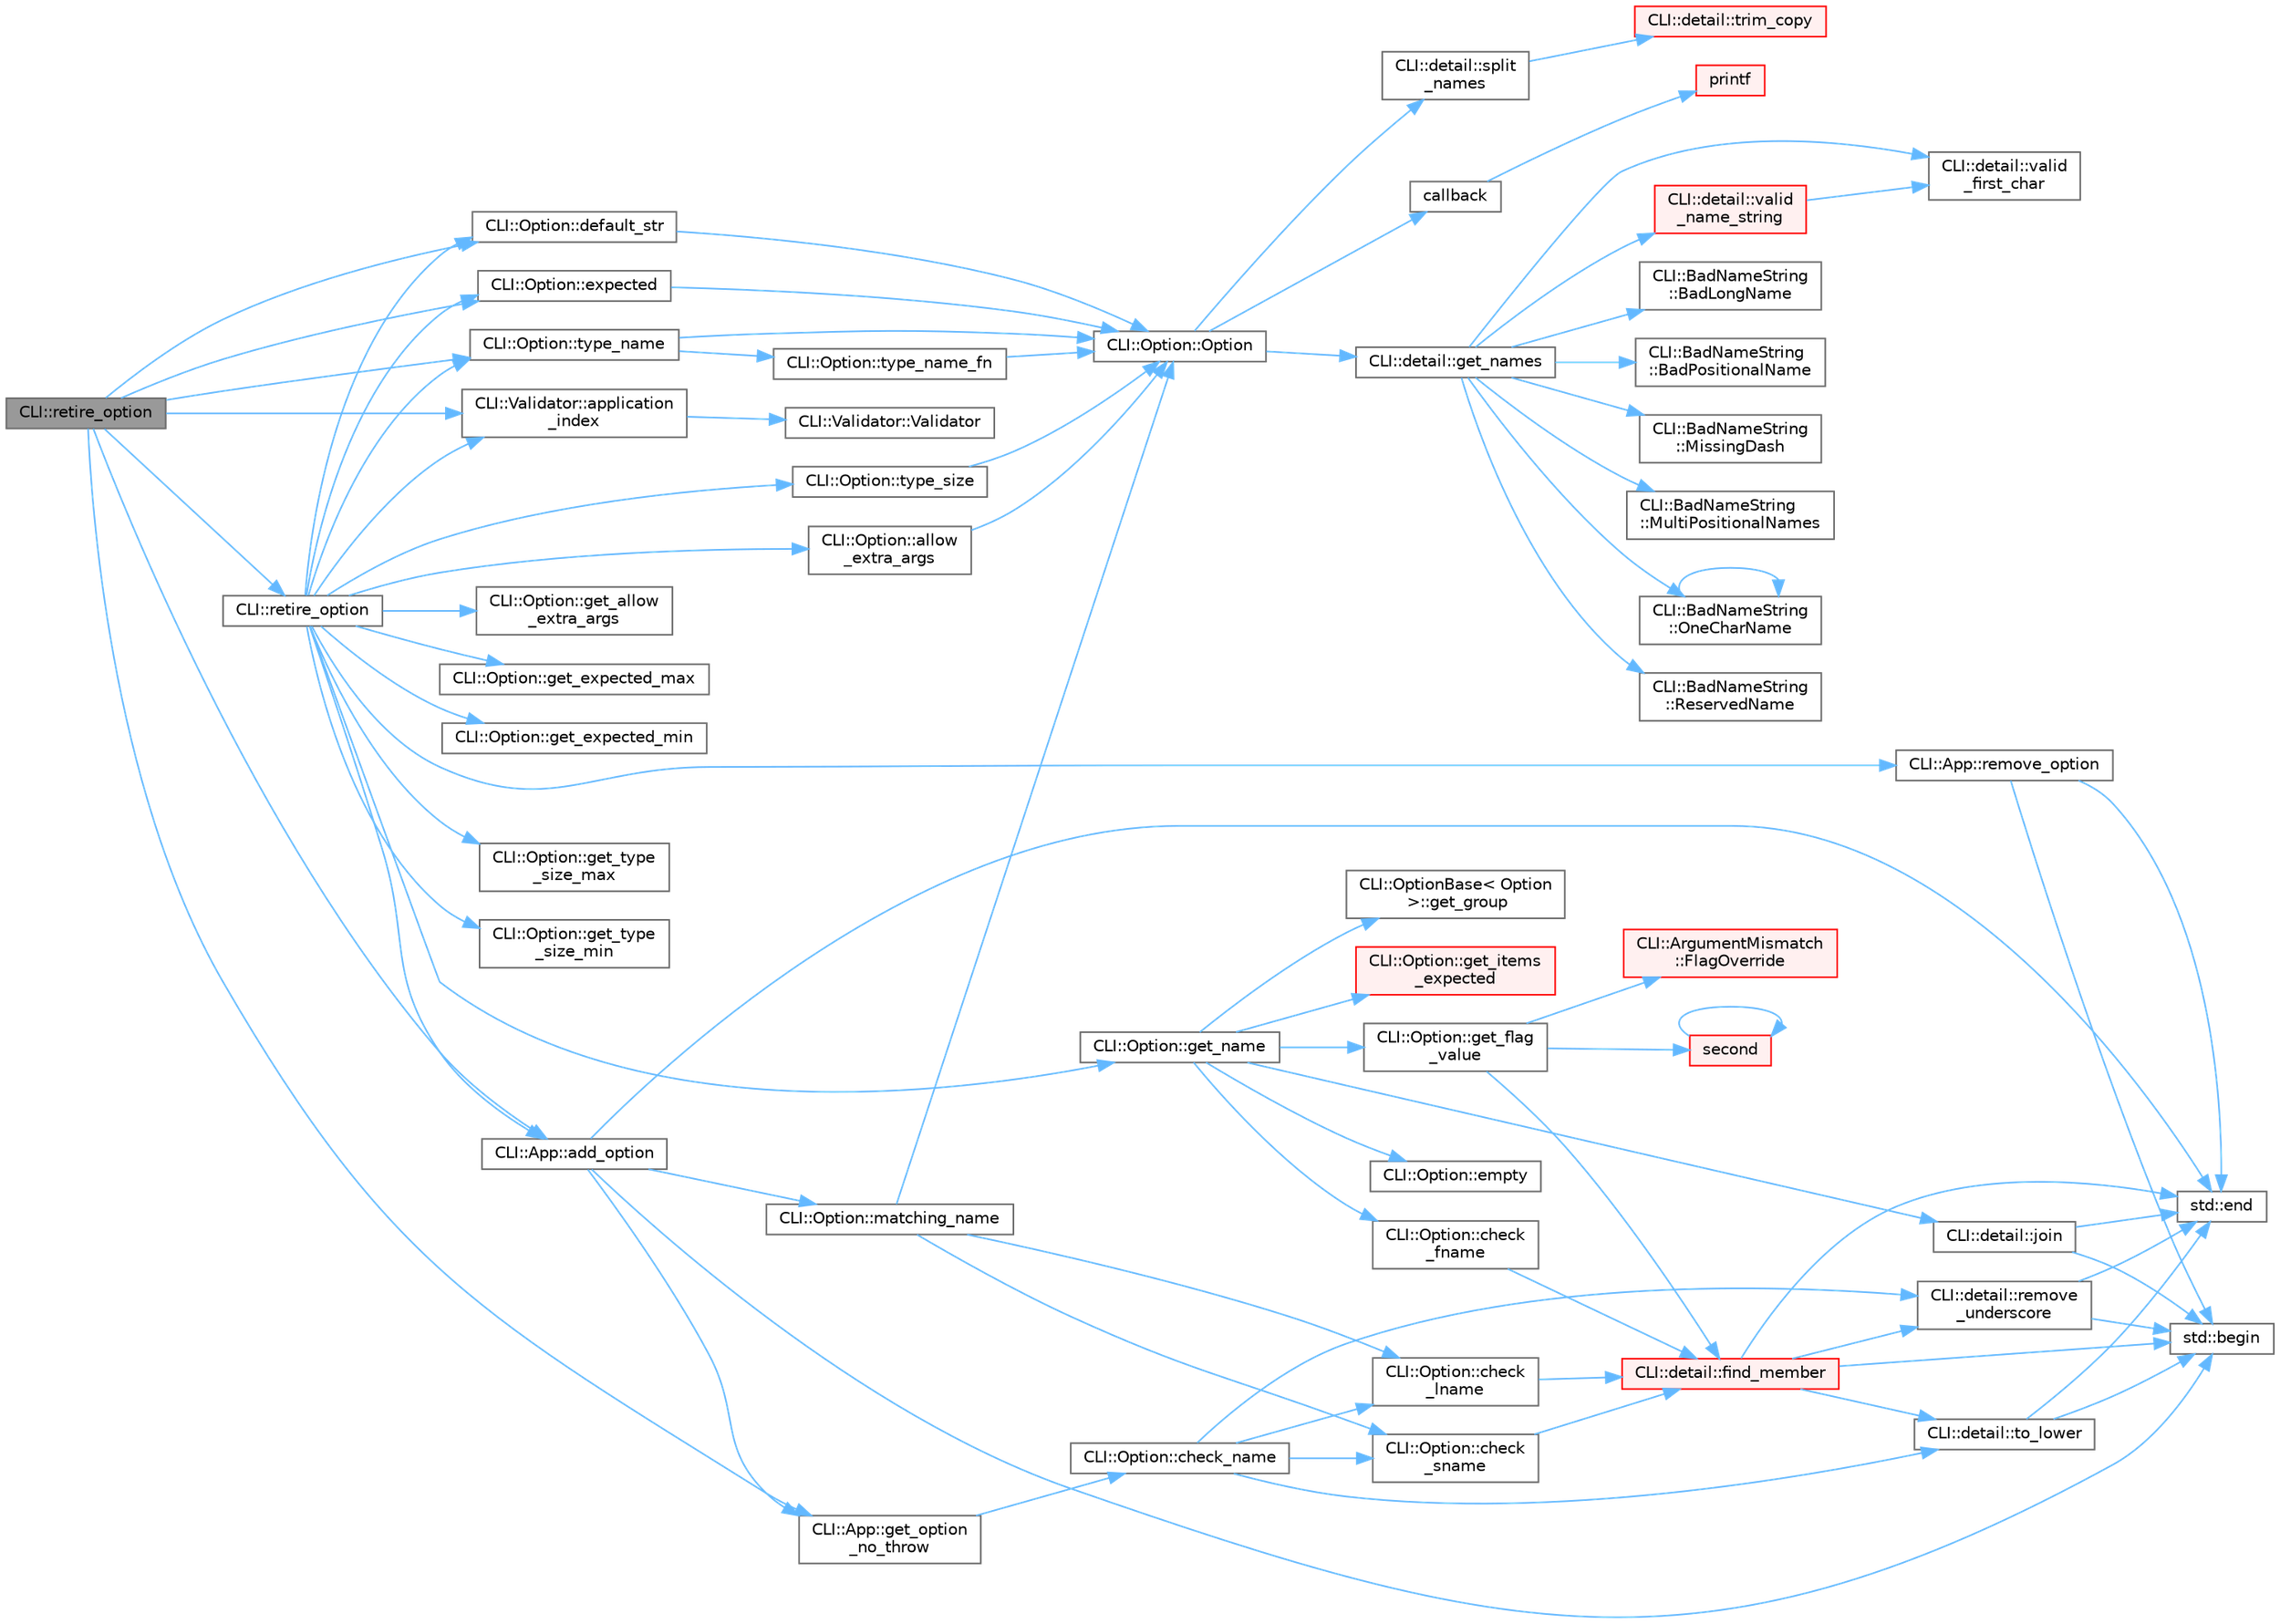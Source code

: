 digraph "CLI::retire_option"
{
 // LATEX_PDF_SIZE
  bgcolor="transparent";
  edge [fontname=Helvetica,fontsize=10,labelfontname=Helvetica,labelfontsize=10];
  node [fontname=Helvetica,fontsize=10,shape=box,height=0.2,width=0.4];
  rankdir="LR";
  Node1 [id="Node000001",label="CLI::retire_option",height=0.2,width=0.4,color="gray40", fillcolor="grey60", style="filled", fontcolor="black",tooltip="Helper function to mark an option as retired"];
  Node1 -> Node2 [id="edge1_Node000001_Node000002",color="steelblue1",style="solid",tooltip=" "];
  Node2 [id="Node000002",label="CLI::App::add_option",height=0.2,width=0.4,color="grey40", fillcolor="white", style="filled",URL="$class_c_l_i_1_1_app.html#adb68306d25a26400399d11efe7211dc4",tooltip=" "];
  Node2 -> Node3 [id="edge2_Node000002_Node000003",color="steelblue1",style="solid",tooltip=" "];
  Node3 [id="Node000003",label="std::begin",height=0.2,width=0.4,color="grey40", fillcolor="white", style="filled",URL="$namespacestd.html#aec76fc52a775d29bc4058c8e1405045a",tooltip=" "];
  Node2 -> Node4 [id="edge3_Node000002_Node000004",color="steelblue1",style="solid",tooltip=" "];
  Node4 [id="Node000004",label="std::end",height=0.2,width=0.4,color="grey40", fillcolor="white", style="filled",URL="$namespacestd.html#a35f71a4c49ddf38bb590177e3a4b2598",tooltip=" "];
  Node2 -> Node5 [id="edge4_Node000002_Node000005",color="steelblue1",style="solid",tooltip=" "];
  Node5 [id="Node000005",label="CLI::App::get_option\l_no_throw",height=0.2,width=0.4,color="grey40", fillcolor="white", style="filled",URL="$class_c_l_i_1_1_app.html#a029d50d6fdfde25e7f3e94ef2e525ccc",tooltip="Get an option by name (noexcept non-const version)"];
  Node5 -> Node6 [id="edge5_Node000005_Node000006",color="steelblue1",style="solid",tooltip=" "];
  Node6 [id="Node000006",label="CLI::Option::check_name",height=0.2,width=0.4,color="grey40", fillcolor="white", style="filled",URL="$class_c_l_i_1_1_option.html#a1f9eda27ddb1b2d520e29724d550f6a0",tooltip="Check a name. Requires \"-\" or \"--\" for short / long, supports positional name"];
  Node6 -> Node7 [id="edge6_Node000006_Node000007",color="steelblue1",style="solid",tooltip=" "];
  Node7 [id="Node000007",label="CLI::Option::check\l_lname",height=0.2,width=0.4,color="grey40", fillcolor="white", style="filled",URL="$class_c_l_i_1_1_option.html#a6e970efc39aa4984b9bb797d071ce34a",tooltip="Requires \"--\" to be removed from string"];
  Node7 -> Node8 [id="edge7_Node000007_Node000008",color="steelblue1",style="solid",tooltip=" "];
  Node8 [id="Node000008",label="CLI::detail::find_member",height=0.2,width=0.4,color="red", fillcolor="#FFF0F0", style="filled",URL="$namespace_c_l_i_1_1detail.html#ac94be0722dce2c7ff522ebc3fb80e33d",tooltip="Check if a string is a member of a list of strings and optionally ignore case or ignore underscores"];
  Node8 -> Node3 [id="edge8_Node000008_Node000003",color="steelblue1",style="solid",tooltip=" "];
  Node8 -> Node4 [id="edge9_Node000008_Node000004",color="steelblue1",style="solid",tooltip=" "];
  Node8 -> Node12 [id="edge10_Node000008_Node000012",color="steelblue1",style="solid",tooltip=" "];
  Node12 [id="Node000012",label="CLI::detail::remove\l_underscore",height=0.2,width=0.4,color="grey40", fillcolor="white", style="filled",URL="$namespace_c_l_i_1_1detail.html#a5359a7a0e33366a12e15523b100f591a",tooltip="remove underscores from a string"];
  Node12 -> Node3 [id="edge11_Node000012_Node000003",color="steelblue1",style="solid",tooltip=" "];
  Node12 -> Node4 [id="edge12_Node000012_Node000004",color="steelblue1",style="solid",tooltip=" "];
  Node8 -> Node10 [id="edge13_Node000008_Node000010",color="steelblue1",style="solid",tooltip=" "];
  Node10 [id="Node000010",label="CLI::detail::to_lower",height=0.2,width=0.4,color="grey40", fillcolor="white", style="filled",URL="$namespace_c_l_i_1_1detail.html#ae83709ec148057ec53df4383645727e9",tooltip="Return a lower case version of a string"];
  Node10 -> Node3 [id="edge14_Node000010_Node000003",color="steelblue1",style="solid",tooltip=" "];
  Node10 -> Node4 [id="edge15_Node000010_Node000004",color="steelblue1",style="solid",tooltip=" "];
  Node6 -> Node13 [id="edge16_Node000006_Node000013",color="steelblue1",style="solid",tooltip=" "];
  Node13 [id="Node000013",label="CLI::Option::check\l_sname",height=0.2,width=0.4,color="grey40", fillcolor="white", style="filled",URL="$class_c_l_i_1_1_option.html#a46e7395f6a8a720e4305aea2edb4aa7b",tooltip="Requires \"-\" to be removed from string"];
  Node13 -> Node8 [id="edge17_Node000013_Node000008",color="steelblue1",style="solid",tooltip=" "];
  Node6 -> Node12 [id="edge18_Node000006_Node000012",color="steelblue1",style="solid",tooltip=" "];
  Node6 -> Node10 [id="edge19_Node000006_Node000010",color="steelblue1",style="solid",tooltip=" "];
  Node2 -> Node14 [id="edge20_Node000002_Node000014",color="steelblue1",style="solid",tooltip=" "];
  Node14 [id="Node000014",label="CLI::Option::matching_name",height=0.2,width=0.4,color="grey40", fillcolor="white", style="filled",URL="$class_c_l_i_1_1_option.html#a67b1e51f9f873b265dac8122746fc2d7",tooltip="If options share any of the same names, find it"];
  Node14 -> Node7 [id="edge21_Node000014_Node000007",color="steelblue1",style="solid",tooltip=" "];
  Node14 -> Node13 [id="edge22_Node000014_Node000013",color="steelblue1",style="solid",tooltip=" "];
  Node14 -> Node15 [id="edge23_Node000014_Node000015",color="steelblue1",style="solid",tooltip=" "];
  Node15 [id="Node000015",label="CLI::Option::Option",height=0.2,width=0.4,color="grey40", fillcolor="white", style="filled",URL="$class_c_l_i_1_1_option.html#a577e99d3ea33598b4dc3605f544d14fc",tooltip="Making an option by hand is not defined, it must be made by the App class"];
  Node15 -> Node16 [id="edge24_Node000015_Node000016",color="steelblue1",style="solid",tooltip=" "];
  Node16 [id="Node000016",label="callback",height=0.2,width=0.4,color="grey40", fillcolor="white", style="filled",URL="$external_2spine-runtimes_2spine-sfml_2c_2example_2main_8cpp.html#a2f27b7fc84a39cace84d90f62a8d4c8e",tooltip=" "];
  Node16 -> Node17 [id="edge25_Node000016_Node000017",color="steelblue1",style="solid",tooltip=" "];
  Node17 [id="Node000017",label="printf",height=0.2,width=0.4,color="red", fillcolor="#FFF0F0", style="filled",URL="$printf_8h.html#aee3ed3a831f25f07e7be3919fff2203a",tooltip=" "];
  Node15 -> Node48 [id="edge26_Node000015_Node000048",color="steelblue1",style="solid",tooltip=" "];
  Node48 [id="Node000048",label="CLI::detail::get_names",height=0.2,width=0.4,color="grey40", fillcolor="white", style="filled",URL="$namespace_c_l_i_1_1detail.html#a6c9c870c5f7cd261e7363cb862634a3a",tooltip="Get a vector of short names, one of long names, and a single name"];
  Node48 -> Node49 [id="edge27_Node000048_Node000049",color="steelblue1",style="solid",tooltip=" "];
  Node49 [id="Node000049",label="CLI::BadNameString\l::BadLongName",height=0.2,width=0.4,color="grey40", fillcolor="white", style="filled",URL="$class_c_l_i_1_1_bad_name_string.html#a4c84dfdba8d943ad494daead50c9097d",tooltip=" "];
  Node48 -> Node50 [id="edge28_Node000048_Node000050",color="steelblue1",style="solid",tooltip=" "];
  Node50 [id="Node000050",label="CLI::BadNameString\l::BadPositionalName",height=0.2,width=0.4,color="grey40", fillcolor="white", style="filled",URL="$class_c_l_i_1_1_bad_name_string.html#a6dd4927b244bb94d306c805f87f47e4b",tooltip=" "];
  Node48 -> Node51 [id="edge29_Node000048_Node000051",color="steelblue1",style="solid",tooltip=" "];
  Node51 [id="Node000051",label="CLI::BadNameString\l::MissingDash",height=0.2,width=0.4,color="grey40", fillcolor="white", style="filled",URL="$class_c_l_i_1_1_bad_name_string.html#a17d7fdda9def1c79a9b86d04cfd35f75",tooltip=" "];
  Node48 -> Node52 [id="edge30_Node000048_Node000052",color="steelblue1",style="solid",tooltip=" "];
  Node52 [id="Node000052",label="CLI::BadNameString\l::MultiPositionalNames",height=0.2,width=0.4,color="grey40", fillcolor="white", style="filled",URL="$class_c_l_i_1_1_bad_name_string.html#ac798ab322c49c3f922e325d269070c38",tooltip=" "];
  Node48 -> Node53 [id="edge31_Node000048_Node000053",color="steelblue1",style="solid",tooltip=" "];
  Node53 [id="Node000053",label="CLI::BadNameString\l::OneCharName",height=0.2,width=0.4,color="grey40", fillcolor="white", style="filled",URL="$class_c_l_i_1_1_bad_name_string.html#a5c63c850d783ad2b132085266269bcdc",tooltip=" "];
  Node53 -> Node53 [id="edge32_Node000053_Node000053",color="steelblue1",style="solid",tooltip=" "];
  Node48 -> Node54 [id="edge33_Node000048_Node000054",color="steelblue1",style="solid",tooltip=" "];
  Node54 [id="Node000054",label="CLI::BadNameString\l::ReservedName",height=0.2,width=0.4,color="grey40", fillcolor="white", style="filled",URL="$class_c_l_i_1_1_bad_name_string.html#aa0fef0fbc4ab0a29a839eb98e2ee6740",tooltip=" "];
  Node48 -> Node55 [id="edge34_Node000048_Node000055",color="steelblue1",style="solid",tooltip=" "];
  Node55 [id="Node000055",label="CLI::detail::valid\l_first_char",height=0.2,width=0.4,color="grey40", fillcolor="white", style="filled",URL="$namespace_c_l_i_1_1detail.html#a3a05d1129df69e88135e178137b1fd89",tooltip=" "];
  Node48 -> Node56 [id="edge35_Node000048_Node000056",color="steelblue1",style="solid",tooltip=" "];
  Node56 [id="Node000056",label="CLI::detail::valid\l_name_string",height=0.2,width=0.4,color="red", fillcolor="#FFF0F0", style="filled",URL="$namespace_c_l_i_1_1detail.html#ad3018ff84d2bb41b5cb5ec0efaebbeae",tooltip="Verify an option/subcommand name"];
  Node56 -> Node55 [id="edge36_Node000056_Node000055",color="steelblue1",style="solid",tooltip=" "];
  Node15 -> Node59 [id="edge37_Node000015_Node000059",color="steelblue1",style="solid",tooltip=" "];
  Node59 [id="Node000059",label="CLI::detail::split\l_names",height=0.2,width=0.4,color="grey40", fillcolor="white", style="filled",URL="$namespace_c_l_i_1_1detail.html#ac8a8403ca4cfb40e30979111083c0c1c",tooltip=" "];
  Node59 -> Node60 [id="edge38_Node000059_Node000060",color="steelblue1",style="solid",tooltip=" "];
  Node60 [id="Node000060",label="CLI::detail::trim_copy",height=0.2,width=0.4,color="red", fillcolor="#FFF0F0", style="filled",URL="$namespace_c_l_i_1_1detail.html#a5c7b00a328b3b2da564794081646c251",tooltip="Make a copy of the string and then trim it"];
  Node1 -> Node64 [id="edge39_Node000001_Node000064",color="steelblue1",style="solid",tooltip=" "];
  Node64 [id="Node000064",label="CLI::Validator::application\l_index",height=0.2,width=0.4,color="grey40", fillcolor="white", style="filled",URL="$class_c_l_i_1_1_validator.html#ae24fb3eedf62301b733b3a20d2b93757",tooltip="Specify the application index of a validator"];
  Node64 -> Node65 [id="edge40_Node000064_Node000065",color="steelblue1",style="solid",tooltip=" "];
  Node65 [id="Node000065",label="CLI::Validator::Validator",height=0.2,width=0.4,color="grey40", fillcolor="white", style="filled",URL="$class_c_l_i_1_1_validator.html#a8d286010aa97e8cbe805d1479834b6a1",tooltip=" "];
  Node1 -> Node66 [id="edge41_Node000001_Node000066",color="steelblue1",style="solid",tooltip=" "];
  Node66 [id="Node000066",label="CLI::Option::default_str",height=0.2,width=0.4,color="grey40", fillcolor="white", style="filled",URL="$class_c_l_i_1_1_option.html#ac742a336add6ee44ce61dc3dd196fd23",tooltip="Set the default value string representation (does not change the contained value)"];
  Node66 -> Node15 [id="edge42_Node000066_Node000015",color="steelblue1",style="solid",tooltip=" "];
  Node1 -> Node67 [id="edge43_Node000001_Node000067",color="steelblue1",style="solid",tooltip=" "];
  Node67 [id="Node000067",label="CLI::Option::expected",height=0.2,width=0.4,color="grey40", fillcolor="white", style="filled",URL="$class_c_l_i_1_1_option.html#a0b7cf6e62c1800a53ad314772eef6ed1",tooltip="Set the number of expected arguments"];
  Node67 -> Node15 [id="edge44_Node000067_Node000015",color="steelblue1",style="solid",tooltip=" "];
  Node1 -> Node5 [id="edge45_Node000001_Node000005",color="steelblue1",style="solid",tooltip=" "];
  Node1 -> Node68 [id="edge46_Node000001_Node000068",color="steelblue1",style="solid",tooltip=" "];
  Node68 [id="Node000068",label="CLI::retire_option",height=0.2,width=0.4,color="grey40", fillcolor="white", style="filled",URL="$namespace_c_l_i.html#a84edecf0b4d0e45e81b20c19e6c097ed",tooltip="Helper function to mark an option as retired"];
  Node68 -> Node2 [id="edge47_Node000068_Node000002",color="steelblue1",style="solid",tooltip=" "];
  Node68 -> Node69 [id="edge48_Node000068_Node000069",color="steelblue1",style="solid",tooltip=" "];
  Node69 [id="Node000069",label="CLI::Option::allow\l_extra_args",height=0.2,width=0.4,color="grey40", fillcolor="white", style="filled",URL="$class_c_l_i_1_1_option.html#a83302957a61e4bd7e5f21c552b39edb5",tooltip=" "];
  Node69 -> Node15 [id="edge49_Node000069_Node000015",color="steelblue1",style="solid",tooltip=" "];
  Node68 -> Node64 [id="edge50_Node000068_Node000064",color="steelblue1",style="solid",tooltip=" "];
  Node68 -> Node66 [id="edge51_Node000068_Node000066",color="steelblue1",style="solid",tooltip=" "];
  Node68 -> Node67 [id="edge52_Node000068_Node000067",color="steelblue1",style="solid",tooltip=" "];
  Node68 -> Node70 [id="edge53_Node000068_Node000070",color="steelblue1",style="solid",tooltip=" "];
  Node70 [id="Node000070",label="CLI::Option::get_allow\l_extra_args",height=0.2,width=0.4,color="grey40", fillcolor="white", style="filled",URL="$class_c_l_i_1_1_option.html#acf81df108f7fa668b63f5f36edf6a647",tooltip="Get the current value of allow extra args"];
  Node68 -> Node71 [id="edge54_Node000068_Node000071",color="steelblue1",style="solid",tooltip=" "];
  Node71 [id="Node000071",label="CLI::Option::get_expected_max",height=0.2,width=0.4,color="grey40", fillcolor="white", style="filled",URL="$class_c_l_i_1_1_option.html#abc2f07af59e6a602ea6295486360f349",tooltip="The max number of times the option expects to be included"];
  Node68 -> Node72 [id="edge55_Node000068_Node000072",color="steelblue1",style="solid",tooltip=" "];
  Node72 [id="Node000072",label="CLI::Option::get_expected_min",height=0.2,width=0.4,color="grey40", fillcolor="white", style="filled",URL="$class_c_l_i_1_1_option.html#aba45c2317a24bbecd46778a0ed8a1951",tooltip="The number of times the option expects to be included"];
  Node68 -> Node73 [id="edge56_Node000068_Node000073",color="steelblue1",style="solid",tooltip=" "];
  Node73 [id="Node000073",label="CLI::Option::get_name",height=0.2,width=0.4,color="grey40", fillcolor="white", style="filled",URL="$class_c_l_i_1_1_option.html#a47e135d5198fd9df5b481091d2538b60",tooltip="Gets a comma separated list of names. Will include / prefer the positional name if positional is true..."];
  Node73 -> Node74 [id="edge57_Node000073_Node000074",color="steelblue1",style="solid",tooltip=" "];
  Node74 [id="Node000074",label="CLI::Option::check\l_fname",height=0.2,width=0.4,color="grey40", fillcolor="white", style="filled",URL="$class_c_l_i_1_1_option.html#a331870cf4db8893cac3af126aac487a8",tooltip="Requires \"--\" to be removed from string"];
  Node74 -> Node8 [id="edge58_Node000074_Node000008",color="steelblue1",style="solid",tooltip=" "];
  Node73 -> Node75 [id="edge59_Node000073_Node000075",color="steelblue1",style="solid",tooltip=" "];
  Node75 [id="Node000075",label="CLI::Option::empty",height=0.2,width=0.4,color="grey40", fillcolor="white", style="filled",URL="$class_c_l_i_1_1_option.html#ab9d324306095b7af93bc09812f5b4dec",tooltip="True if the option was not passed"];
  Node73 -> Node76 [id="edge60_Node000073_Node000076",color="steelblue1",style="solid",tooltip=" "];
  Node76 [id="Node000076",label="CLI::Option::get_flag\l_value",height=0.2,width=0.4,color="grey40", fillcolor="white", style="filled",URL="$class_c_l_i_1_1_option.html#aa006173c1a09b0ed01bff4b305b042ca",tooltip=" "];
  Node76 -> Node8 [id="edge61_Node000076_Node000008",color="steelblue1",style="solid",tooltip=" "];
  Node76 -> Node77 [id="edge62_Node000076_Node000077",color="steelblue1",style="solid",tooltip=" "];
  Node77 [id="Node000077",label="CLI::ArgumentMismatch\l::FlagOverride",height=0.2,width=0.4,color="red", fillcolor="#FFF0F0", style="filled",URL="$class_c_l_i_1_1_argument_mismatch.html#af40fccb119664c7c5025bba76fb2d7e2",tooltip=" "];
  Node76 -> Node81 [id="edge63_Node000076_Node000081",color="steelblue1",style="solid",tooltip=" "];
  Node81 [id="Node000081",label="second",height=0.2,width=0.4,color="red", fillcolor="#FFF0F0", style="filled",URL="$second___n_o_n_e_8f.html#ae9f971a8b343bd2fcb85c3b16da97f10",tooltip="SECOND returns nothing"];
  Node81 -> Node81 [id="edge64_Node000081_Node000081",color="steelblue1",style="solid",tooltip=" "];
  Node73 -> Node82 [id="edge65_Node000073_Node000082",color="steelblue1",style="solid",tooltip=" "];
  Node82 [id="Node000082",label="CLI::OptionBase\< Option\l \>::get_group",height=0.2,width=0.4,color="grey40", fillcolor="white", style="filled",URL="$class_c_l_i_1_1_option_base.html#aeb86193da05c10a12814ce45d2d16e0d",tooltip=" "];
  Node73 -> Node83 [id="edge66_Node000073_Node000083",color="steelblue1",style="solid",tooltip=" "];
  Node83 [id="Node000083",label="CLI::Option::get_items\l_expected",height=0.2,width=0.4,color="red", fillcolor="#FFF0F0", style="filled",URL="$class_c_l_i_1_1_option.html#aa12c4f65cf2ac9c58ebe050c46603fc0",tooltip="The total min number of expected string values to be used"];
  Node73 -> Node85 [id="edge67_Node000073_Node000085",color="steelblue1",style="solid",tooltip=" "];
  Node85 [id="Node000085",label="CLI::detail::join",height=0.2,width=0.4,color="grey40", fillcolor="white", style="filled",URL="$namespace_c_l_i_1_1detail.html#ab351f13ec104e2cba19ec6baf4a552f6",tooltip="Simple function to join a string"];
  Node85 -> Node3 [id="edge68_Node000085_Node000003",color="steelblue1",style="solid",tooltip=" "];
  Node85 -> Node4 [id="edge69_Node000085_Node000004",color="steelblue1",style="solid",tooltip=" "];
  Node68 -> Node86 [id="edge70_Node000068_Node000086",color="steelblue1",style="solid",tooltip=" "];
  Node86 [id="Node000086",label="CLI::Option::get_type\l_size_max",height=0.2,width=0.4,color="grey40", fillcolor="white", style="filled",URL="$class_c_l_i_1_1_option.html#aa7f105207c9d6f56d0d010ab244654dc",tooltip="The maximum number of arguments the option expects"];
  Node68 -> Node87 [id="edge71_Node000068_Node000087",color="steelblue1",style="solid",tooltip=" "];
  Node87 [id="Node000087",label="CLI::Option::get_type\l_size_min",height=0.2,width=0.4,color="grey40", fillcolor="white", style="filled",URL="$class_c_l_i_1_1_option.html#a3df401e4f287b49b6a01624140413e37",tooltip="The minimum number of arguments the option expects"];
  Node68 -> Node88 [id="edge72_Node000068_Node000088",color="steelblue1",style="solid",tooltip=" "];
  Node88 [id="Node000088",label="CLI::App::remove_option",height=0.2,width=0.4,color="grey40", fillcolor="white", style="filled",URL="$class_c_l_i_1_1_app.html#a8e09991d2a23ae48aff139c8eda5f6c7",tooltip="Removes an option from the App. Takes an option pointer. Returns true if found and removed."];
  Node88 -> Node3 [id="edge73_Node000088_Node000003",color="steelblue1",style="solid",tooltip=" "];
  Node88 -> Node4 [id="edge74_Node000088_Node000004",color="steelblue1",style="solid",tooltip=" "];
  Node68 -> Node89 [id="edge75_Node000068_Node000089",color="steelblue1",style="solid",tooltip=" "];
  Node89 [id="Node000089",label="CLI::Option::type_name",height=0.2,width=0.4,color="grey40", fillcolor="white", style="filled",URL="$class_c_l_i_1_1_option.html#a1fcb3c625eeca46ef953732a71403027",tooltip="Set a custom option typestring"];
  Node89 -> Node15 [id="edge76_Node000089_Node000015",color="steelblue1",style="solid",tooltip=" "];
  Node89 -> Node90 [id="edge77_Node000089_Node000090",color="steelblue1",style="solid",tooltip=" "];
  Node90 [id="Node000090",label="CLI::Option::type_name_fn",height=0.2,width=0.4,color="grey40", fillcolor="white", style="filled",URL="$class_c_l_i_1_1_option.html#ad4ff97f7911d552972c10771bcf488d7",tooltip="Set the type function to run when displayed on this option"];
  Node90 -> Node15 [id="edge78_Node000090_Node000015",color="steelblue1",style="solid",tooltip=" "];
  Node68 -> Node91 [id="edge79_Node000068_Node000091",color="steelblue1",style="solid",tooltip=" "];
  Node91 [id="Node000091",label="CLI::Option::type_size",height=0.2,width=0.4,color="grey40", fillcolor="white", style="filled",URL="$class_c_l_i_1_1_option.html#a02b6f5518f72c1106319823633c5f518",tooltip="Set a custom option size"];
  Node91 -> Node15 [id="edge80_Node000091_Node000015",color="steelblue1",style="solid",tooltip=" "];
  Node1 -> Node89 [id="edge81_Node000001_Node000089",color="steelblue1",style="solid",tooltip=" "];
}
